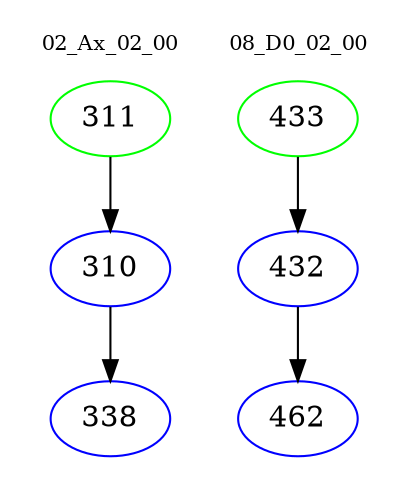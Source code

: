 digraph{
subgraph cluster_0 {
color = white
label = "02_Ax_02_00";
fontsize=10;
T0_311 [label="311", color="green"]
T0_311 -> T0_310 [color="black"]
T0_310 [label="310", color="blue"]
T0_310 -> T0_338 [color="black"]
T0_338 [label="338", color="blue"]
}
subgraph cluster_1 {
color = white
label = "08_D0_02_00";
fontsize=10;
T1_433 [label="433", color="green"]
T1_433 -> T1_432 [color="black"]
T1_432 [label="432", color="blue"]
T1_432 -> T1_462 [color="black"]
T1_462 [label="462", color="blue"]
}
}

